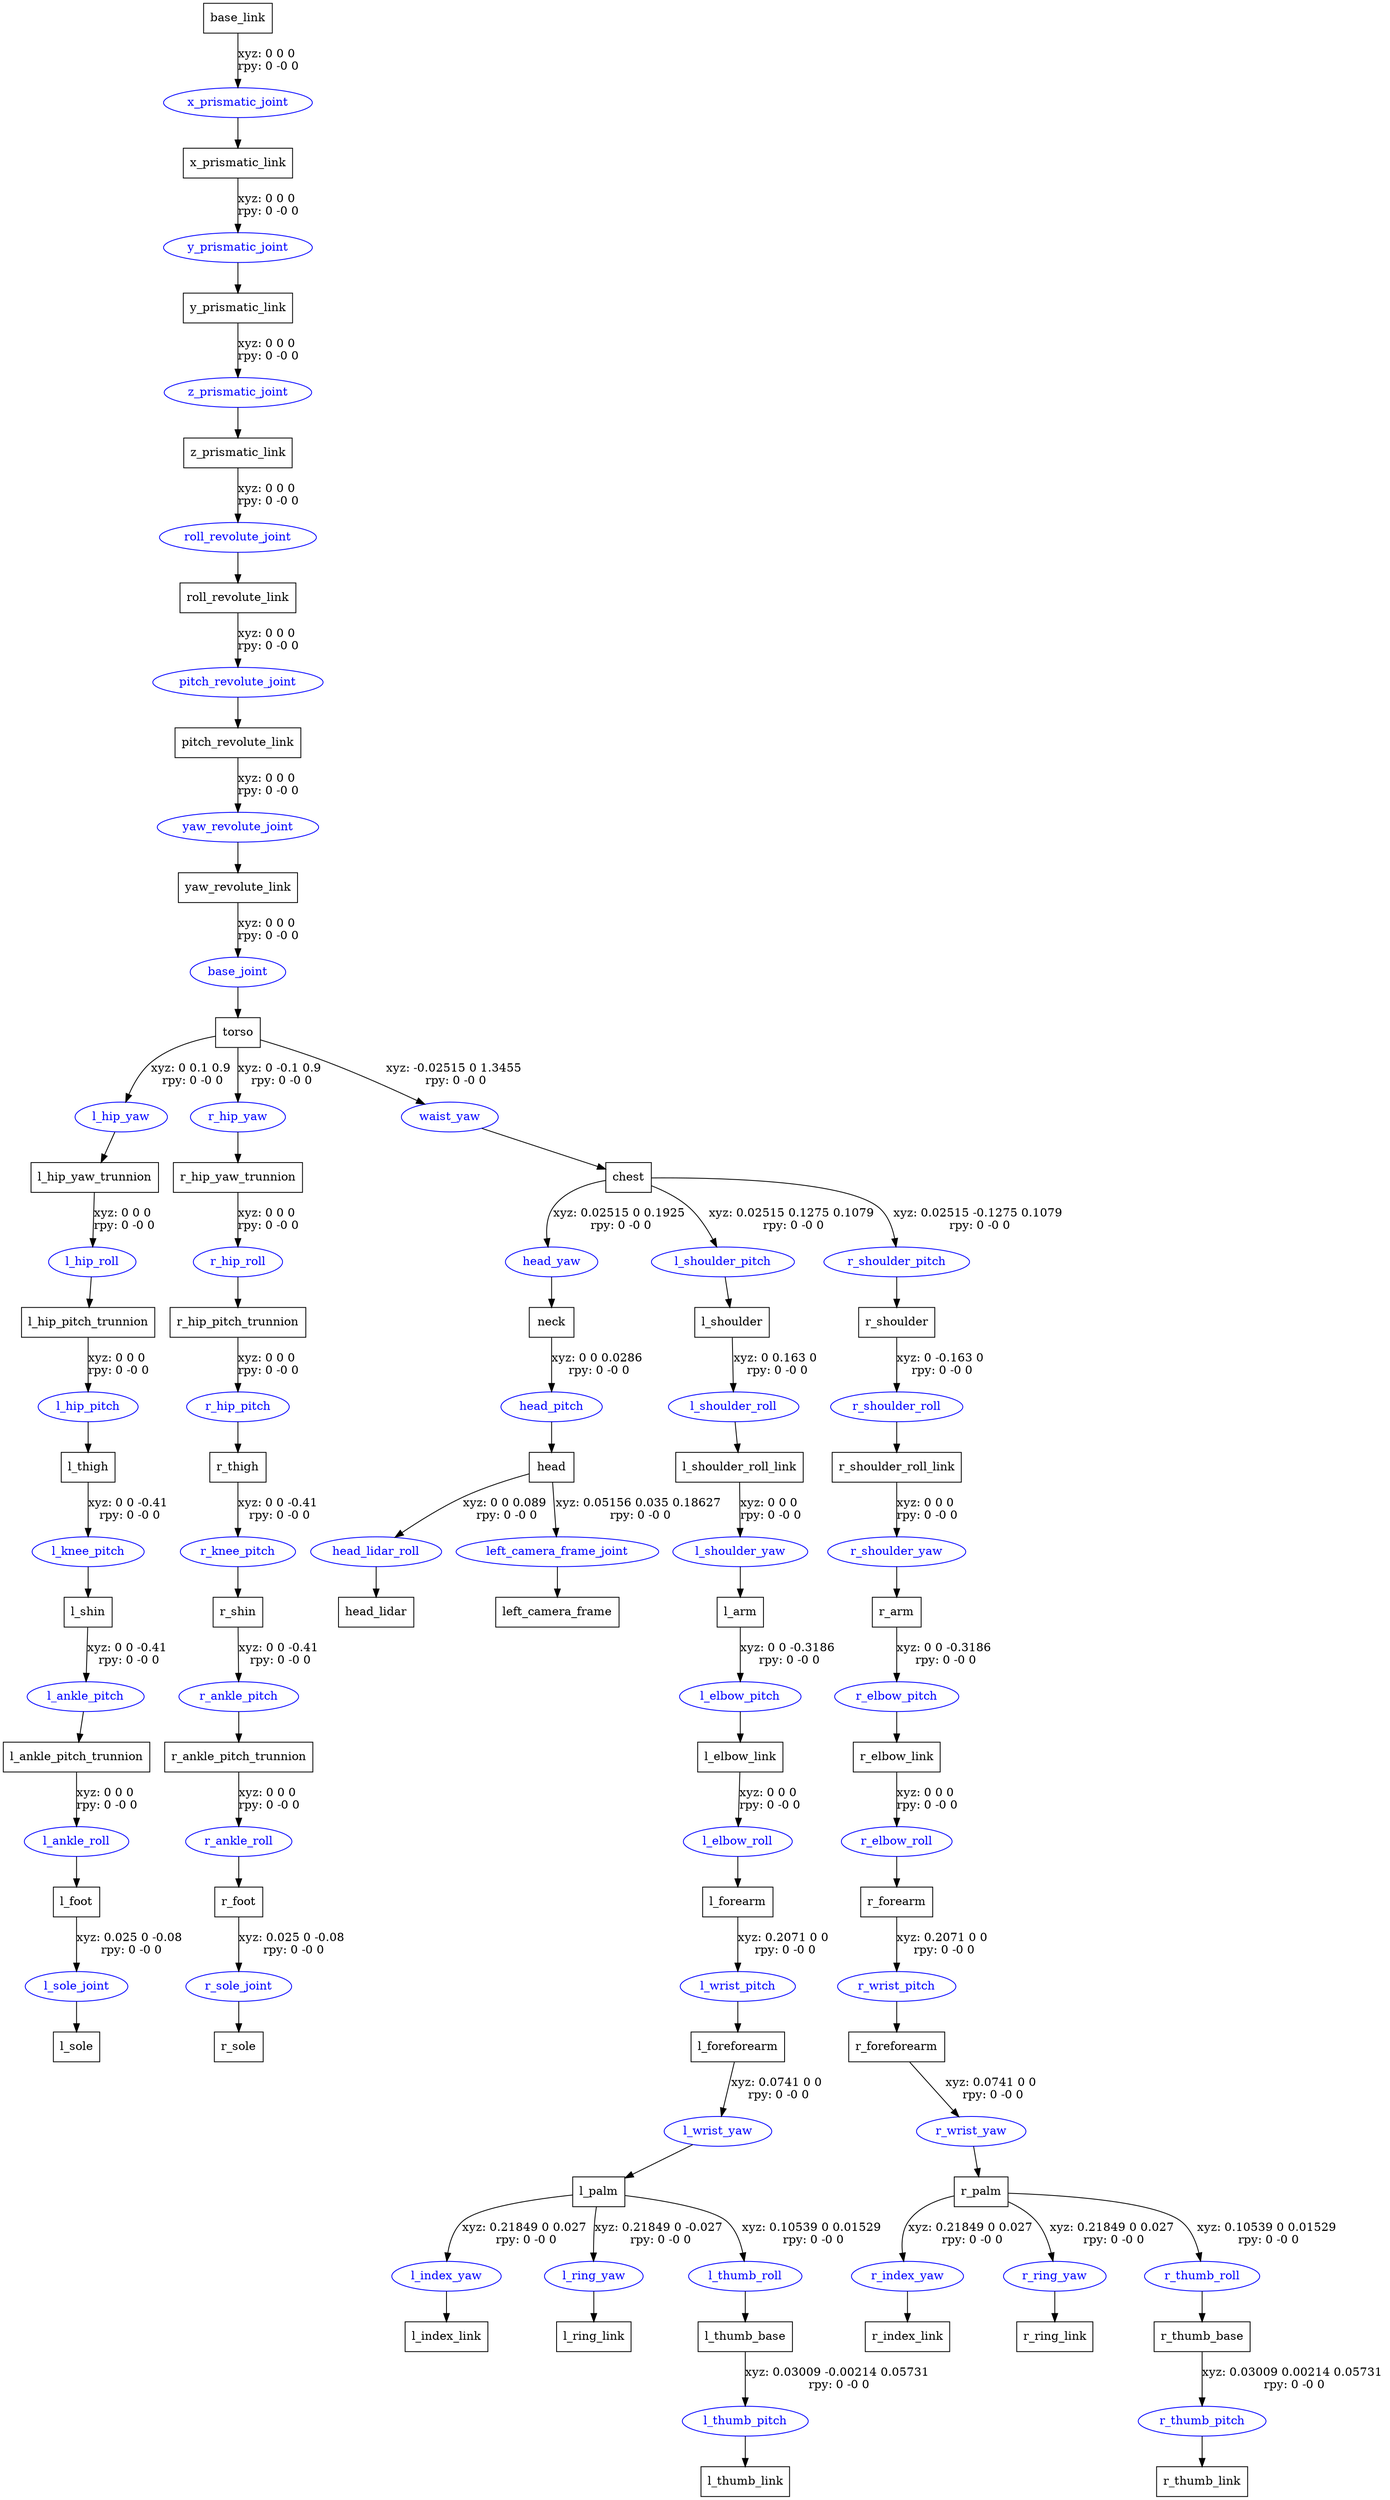 digraph G {
node [shape=box];
"base_link" [label="base_link"];
"x_prismatic_link" [label="x_prismatic_link"];
"y_prismatic_link" [label="y_prismatic_link"];
"z_prismatic_link" [label="z_prismatic_link"];
"roll_revolute_link" [label="roll_revolute_link"];
"pitch_revolute_link" [label="pitch_revolute_link"];
"yaw_revolute_link" [label="yaw_revolute_link"];
"torso" [label="torso"];
"l_hip_yaw_trunnion" [label="l_hip_yaw_trunnion"];
"l_hip_pitch_trunnion" [label="l_hip_pitch_trunnion"];
"l_thigh" [label="l_thigh"];
"l_shin" [label="l_shin"];
"l_ankle_pitch_trunnion" [label="l_ankle_pitch_trunnion"];
"l_foot" [label="l_foot"];
"l_sole" [label="l_sole"];
"r_hip_yaw_trunnion" [label="r_hip_yaw_trunnion"];
"r_hip_pitch_trunnion" [label="r_hip_pitch_trunnion"];
"r_thigh" [label="r_thigh"];
"r_shin" [label="r_shin"];
"r_ankle_pitch_trunnion" [label="r_ankle_pitch_trunnion"];
"r_foot" [label="r_foot"];
"r_sole" [label="r_sole"];
"chest" [label="chest"];
"neck" [label="neck"];
"head" [label="head"];
"head_lidar" [label="head_lidar"];
"left_camera_frame" [label="left_camera_frame"];
"l_shoulder" [label="l_shoulder"];
"l_shoulder_roll_link" [label="l_shoulder_roll_link"];
"l_arm" [label="l_arm"];
"l_elbow_link" [label="l_elbow_link"];
"l_forearm" [label="l_forearm"];
"l_foreforearm" [label="l_foreforearm"];
"l_palm" [label="l_palm"];
"l_index_link" [label="l_index_link"];
"l_ring_link" [label="l_ring_link"];
"l_thumb_base" [label="l_thumb_base"];
"l_thumb_link" [label="l_thumb_link"];
"r_shoulder" [label="r_shoulder"];
"r_shoulder_roll_link" [label="r_shoulder_roll_link"];
"r_arm" [label="r_arm"];
"r_elbow_link" [label="r_elbow_link"];
"r_forearm" [label="r_forearm"];
"r_foreforearm" [label="r_foreforearm"];
"r_palm" [label="r_palm"];
"r_index_link" [label="r_index_link"];
"r_ring_link" [label="r_ring_link"];
"r_thumb_base" [label="r_thumb_base"];
"r_thumb_link" [label="r_thumb_link"];
node [shape=ellipse, color=blue, fontcolor=blue];
"base_link" -> "x_prismatic_joint" [label="xyz: 0 0 0 \nrpy: 0 -0 0"]
"x_prismatic_joint" -> "x_prismatic_link"
"x_prismatic_link" -> "y_prismatic_joint" [label="xyz: 0 0 0 \nrpy: 0 -0 0"]
"y_prismatic_joint" -> "y_prismatic_link"
"y_prismatic_link" -> "z_prismatic_joint" [label="xyz: 0 0 0 \nrpy: 0 -0 0"]
"z_prismatic_joint" -> "z_prismatic_link"
"z_prismatic_link" -> "roll_revolute_joint" [label="xyz: 0 0 0 \nrpy: 0 -0 0"]
"roll_revolute_joint" -> "roll_revolute_link"
"roll_revolute_link" -> "pitch_revolute_joint" [label="xyz: 0 0 0 \nrpy: 0 -0 0"]
"pitch_revolute_joint" -> "pitch_revolute_link"
"pitch_revolute_link" -> "yaw_revolute_joint" [label="xyz: 0 0 0 \nrpy: 0 -0 0"]
"yaw_revolute_joint" -> "yaw_revolute_link"
"yaw_revolute_link" -> "base_joint" [label="xyz: 0 0 0 \nrpy: 0 -0 0"]
"base_joint" -> "torso"
"torso" -> "l_hip_yaw" [label="xyz: 0 0.1 0.9 \nrpy: 0 -0 0"]
"l_hip_yaw" -> "l_hip_yaw_trunnion"
"l_hip_yaw_trunnion" -> "l_hip_roll" [label="xyz: 0 0 0 \nrpy: 0 -0 0"]
"l_hip_roll" -> "l_hip_pitch_trunnion"
"l_hip_pitch_trunnion" -> "l_hip_pitch" [label="xyz: 0 0 0 \nrpy: 0 -0 0"]
"l_hip_pitch" -> "l_thigh"
"l_thigh" -> "l_knee_pitch" [label="xyz: 0 0 -0.41 \nrpy: 0 -0 0"]
"l_knee_pitch" -> "l_shin"
"l_shin" -> "l_ankle_pitch" [label="xyz: 0 0 -0.41 \nrpy: 0 -0 0"]
"l_ankle_pitch" -> "l_ankle_pitch_trunnion"
"l_ankle_pitch_trunnion" -> "l_ankle_roll" [label="xyz: 0 0 0 \nrpy: 0 -0 0"]
"l_ankle_roll" -> "l_foot"
"l_foot" -> "l_sole_joint" [label="xyz: 0.025 0 -0.08 \nrpy: 0 -0 0"]
"l_sole_joint" -> "l_sole"
"torso" -> "r_hip_yaw" [label="xyz: 0 -0.1 0.9 \nrpy: 0 -0 0"]
"r_hip_yaw" -> "r_hip_yaw_trunnion"
"r_hip_yaw_trunnion" -> "r_hip_roll" [label="xyz: 0 0 0 \nrpy: 0 -0 0"]
"r_hip_roll" -> "r_hip_pitch_trunnion"
"r_hip_pitch_trunnion" -> "r_hip_pitch" [label="xyz: 0 0 0 \nrpy: 0 -0 0"]
"r_hip_pitch" -> "r_thigh"
"r_thigh" -> "r_knee_pitch" [label="xyz: 0 0 -0.41 \nrpy: 0 -0 0"]
"r_knee_pitch" -> "r_shin"
"r_shin" -> "r_ankle_pitch" [label="xyz: 0 0 -0.41 \nrpy: 0 -0 0"]
"r_ankle_pitch" -> "r_ankle_pitch_trunnion"
"r_ankle_pitch_trunnion" -> "r_ankle_roll" [label="xyz: 0 0 0 \nrpy: 0 -0 0"]
"r_ankle_roll" -> "r_foot"
"r_foot" -> "r_sole_joint" [label="xyz: 0.025 0 -0.08 \nrpy: 0 -0 0"]
"r_sole_joint" -> "r_sole"
"torso" -> "waist_yaw" [label="xyz: -0.02515 0 1.3455 \nrpy: 0 -0 0"]
"waist_yaw" -> "chest"
"chest" -> "head_yaw" [label="xyz: 0.02515 0 0.1925 \nrpy: 0 -0 0"]
"head_yaw" -> "neck"
"neck" -> "head_pitch" [label="xyz: 0 0 0.0286 \nrpy: 0 -0 0"]
"head_pitch" -> "head"
"head" -> "head_lidar_roll" [label="xyz: 0 0 0.089 \nrpy: 0 -0 0"]
"head_lidar_roll" -> "head_lidar"
"head" -> "left_camera_frame_joint" [label="xyz: 0.05156 0.035 0.18627 \nrpy: 0 -0 0"]
"left_camera_frame_joint" -> "left_camera_frame"
"chest" -> "l_shoulder_pitch" [label="xyz: 0.02515 0.1275 0.1079 \nrpy: 0 -0 0"]
"l_shoulder_pitch" -> "l_shoulder"
"l_shoulder" -> "l_shoulder_roll" [label="xyz: 0 0.163 0 \nrpy: 0 -0 0"]
"l_shoulder_roll" -> "l_shoulder_roll_link"
"l_shoulder_roll_link" -> "l_shoulder_yaw" [label="xyz: 0 0 0 \nrpy: 0 -0 0"]
"l_shoulder_yaw" -> "l_arm"
"l_arm" -> "l_elbow_pitch" [label="xyz: 0 0 -0.3186 \nrpy: 0 -0 0"]
"l_elbow_pitch" -> "l_elbow_link"
"l_elbow_link" -> "l_elbow_roll" [label="xyz: 0 0 0 \nrpy: 0 -0 0"]
"l_elbow_roll" -> "l_forearm"
"l_forearm" -> "l_wrist_pitch" [label="xyz: 0.2071 0 0 \nrpy: 0 -0 0"]
"l_wrist_pitch" -> "l_foreforearm"
"l_foreforearm" -> "l_wrist_yaw" [label="xyz: 0.0741 0 0 \nrpy: 0 -0 0"]
"l_wrist_yaw" -> "l_palm"
"l_palm" -> "l_index_yaw" [label="xyz: 0.21849 0 0.027 \nrpy: 0 -0 0"]
"l_index_yaw" -> "l_index_link"
"l_palm" -> "l_ring_yaw" [label="xyz: 0.21849 0 -0.027 \nrpy: 0 -0 0"]
"l_ring_yaw" -> "l_ring_link"
"l_palm" -> "l_thumb_roll" [label="xyz: 0.10539 0 0.01529 \nrpy: 0 -0 0"]
"l_thumb_roll" -> "l_thumb_base"
"l_thumb_base" -> "l_thumb_pitch" [label="xyz: 0.03009 -0.00214 0.05731 \nrpy: 0 -0 0"]
"l_thumb_pitch" -> "l_thumb_link"
"chest" -> "r_shoulder_pitch" [label="xyz: 0.02515 -0.1275 0.1079 \nrpy: 0 -0 0"]
"r_shoulder_pitch" -> "r_shoulder"
"r_shoulder" -> "r_shoulder_roll" [label="xyz: 0 -0.163 0 \nrpy: 0 -0 0"]
"r_shoulder_roll" -> "r_shoulder_roll_link"
"r_shoulder_roll_link" -> "r_shoulder_yaw" [label="xyz: 0 0 0 \nrpy: 0 -0 0"]
"r_shoulder_yaw" -> "r_arm"
"r_arm" -> "r_elbow_pitch" [label="xyz: 0 0 -0.3186 \nrpy: 0 -0 0"]
"r_elbow_pitch" -> "r_elbow_link"
"r_elbow_link" -> "r_elbow_roll" [label="xyz: 0 0 0 \nrpy: 0 -0 0"]
"r_elbow_roll" -> "r_forearm"
"r_forearm" -> "r_wrist_pitch" [label="xyz: 0.2071 0 0 \nrpy: 0 -0 0"]
"r_wrist_pitch" -> "r_foreforearm"
"r_foreforearm" -> "r_wrist_yaw" [label="xyz: 0.0741 0 0 \nrpy: 0 -0 0"]
"r_wrist_yaw" -> "r_palm"
"r_palm" -> "r_index_yaw" [label="xyz: 0.21849 0 0.027 \nrpy: 0 -0 0"]
"r_index_yaw" -> "r_index_link"
"r_palm" -> "r_ring_yaw" [label="xyz: 0.21849 0 0.027 \nrpy: 0 -0 0"]
"r_ring_yaw" -> "r_ring_link"
"r_palm" -> "r_thumb_roll" [label="xyz: 0.10539 0 0.01529 \nrpy: 0 -0 0"]
"r_thumb_roll" -> "r_thumb_base"
"r_thumb_base" -> "r_thumb_pitch" [label="xyz: 0.03009 0.00214 0.05731 \nrpy: 0 -0 0"]
"r_thumb_pitch" -> "r_thumb_link"
}
